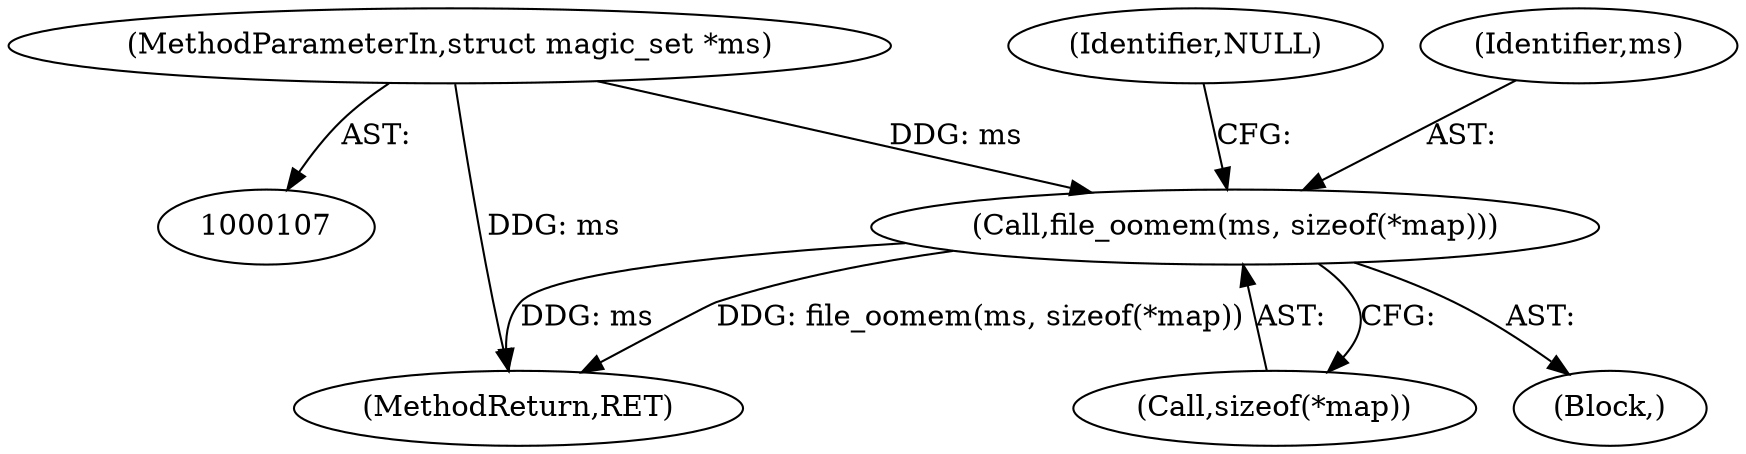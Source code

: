 digraph "0_php_a72cd07f2983dc43a6bb35209dc4687852e53c09@pointer" {
"1000108" [label="(MethodParameterIn,struct magic_set *ms)"];
"1000147" [label="(Call,file_oomem(ms, sizeof(*map)))"];
"1000108" [label="(MethodParameterIn,struct magic_set *ms)"];
"1000149" [label="(Call,sizeof(*map))"];
"1000153" [label="(Identifier,NULL)"];
"1000511" [label="(MethodReturn,RET)"];
"1000146" [label="(Block,)"];
"1000148" [label="(Identifier,ms)"];
"1000147" [label="(Call,file_oomem(ms, sizeof(*map)))"];
"1000108" -> "1000107"  [label="AST: "];
"1000108" -> "1000511"  [label="DDG: ms"];
"1000108" -> "1000147"  [label="DDG: ms"];
"1000147" -> "1000146"  [label="AST: "];
"1000147" -> "1000149"  [label="CFG: "];
"1000148" -> "1000147"  [label="AST: "];
"1000149" -> "1000147"  [label="AST: "];
"1000153" -> "1000147"  [label="CFG: "];
"1000147" -> "1000511"  [label="DDG: ms"];
"1000147" -> "1000511"  [label="DDG: file_oomem(ms, sizeof(*map))"];
}
